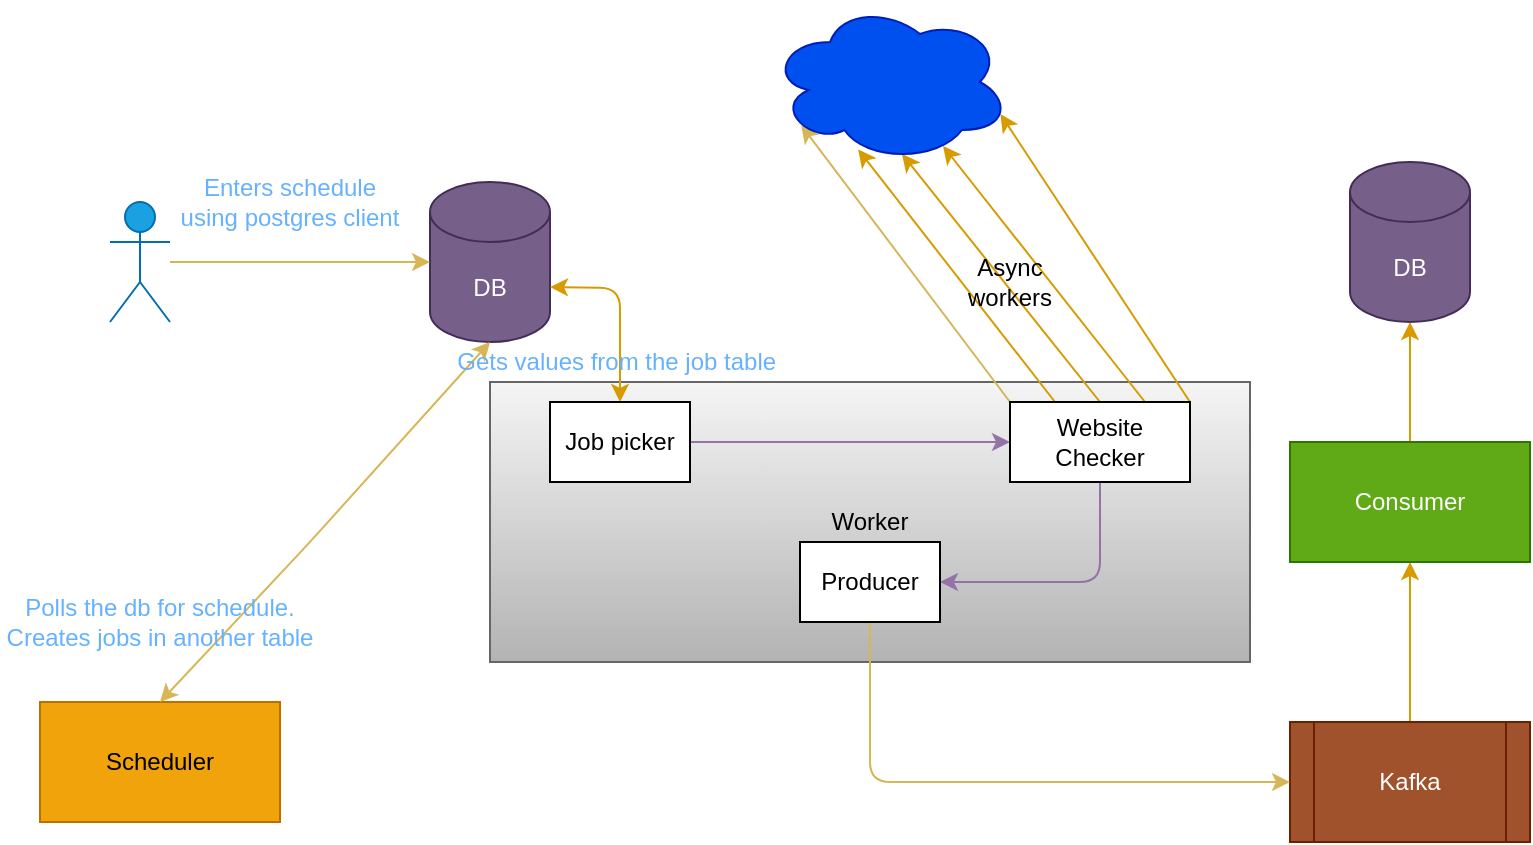 <mxfile>
    <diagram id="rMZlkcSPHWM655KKxeGV" name="Page-1">
        <mxGraphModel dx="770" dy="607" grid="1" gridSize="10" guides="1" tooltips="1" connect="1" arrows="1" fold="1" page="1" pageScale="1" pageWidth="850" pageHeight="1100" math="0" shadow="0">
            <root>
                <mxCell id="0"/>
                <mxCell id="1" parent="0"/>
                <mxCell id="2" value="DB" style="shape=cylinder3;whiteSpace=wrap;html=1;boundedLbl=1;backgroundOutline=1;size=15;fillColor=#76608a;strokeColor=#432D57;fontColor=#ffffff;" parent="1" vertex="1">
                    <mxGeometry x="240" y="160" width="60" height="80" as="geometry"/>
                </mxCell>
                <mxCell id="3" value="DB" style="shape=cylinder3;whiteSpace=wrap;html=1;boundedLbl=1;backgroundOutline=1;size=15;fillColor=#76608a;strokeColor=#432D57;fontColor=#ffffff;" parent="1" vertex="1">
                    <mxGeometry x="700" y="150" width="60" height="80" as="geometry"/>
                </mxCell>
                <mxCell id="6" style="edgeStyle=none;html=1;entryX=0;entryY=0.5;entryDx=0;entryDy=0;entryPerimeter=0;fillColor=#fff2cc;strokeColor=#d6b656;" parent="1" source="4" target="2" edge="1">
                    <mxGeometry relative="1" as="geometry">
                        <Array as="points"/>
                    </mxGeometry>
                </mxCell>
                <mxCell id="4" value="Actor" style="shape=umlActor;verticalLabelPosition=bottom;verticalAlign=top;html=1;outlineConnect=0;fillColor=#1ba1e2;strokeColor=#006EAF;fontColor=#ffffff;" parent="1" vertex="1">
                    <mxGeometry x="80" y="170" width="30" height="60" as="geometry"/>
                </mxCell>
                <mxCell id="7" value="&lt;font color=&quot;#66b2ff&quot;&gt;Enters schedule using postgres client&lt;/font&gt;" style="text;html=1;strokeColor=none;fillColor=none;align=center;verticalAlign=middle;whiteSpace=wrap;rounded=0;" parent="1" vertex="1">
                    <mxGeometry x="110" y="160" width="120" height="20" as="geometry"/>
                </mxCell>
                <mxCell id="52" style="edgeStyle=none;html=1;entryX=0.5;entryY=1;entryDx=0;entryDy=0;fillColor=#ffe6cc;strokeColor=#d79b00;" parent="1" source="9" target="51" edge="1">
                    <mxGeometry relative="1" as="geometry"/>
                </mxCell>
                <mxCell id="9" value="Kafka" style="shape=process;whiteSpace=wrap;html=1;backgroundOutline=1;fillColor=#a0522d;strokeColor=#6D1F00;fontColor=#ffffff;" parent="1" vertex="1">
                    <mxGeometry x="670" y="430" width="120" height="60" as="geometry"/>
                </mxCell>
                <mxCell id="10" value="Scheduler" style="rounded=0;whiteSpace=wrap;html=1;fillColor=#f0a30a;strokeColor=#BD7000;fontColor=#000000;" parent="1" vertex="1">
                    <mxGeometry x="45" y="420" width="120" height="60" as="geometry"/>
                </mxCell>
                <mxCell id="12" value="" style="endArrow=classic;startArrow=classic;html=1;exitX=0.5;exitY=0;exitDx=0;exitDy=0;entryX=0.5;entryY=1;entryDx=0;entryDy=0;entryPerimeter=0;fillColor=#fff2cc;strokeColor=#d6b656;" parent="1" source="10" target="2" edge="1">
                    <mxGeometry width="50" height="50" relative="1" as="geometry">
                        <mxPoint x="390" y="350" as="sourcePoint"/>
                        <mxPoint x="440" y="300" as="targetPoint"/>
                        <Array as="points">
                            <mxPoint x="180" y="340"/>
                        </Array>
                    </mxGeometry>
                </mxCell>
                <mxCell id="14" value="Worker" style="rounded=0;whiteSpace=wrap;html=1;fillColor=#f5f5f5;strokeColor=#666666;gradientColor=#b3b3b3;" parent="1" vertex="1">
                    <mxGeometry x="270" y="260" width="380" height="140" as="geometry"/>
                </mxCell>
                <mxCell id="15" value="&lt;span style=&quot;text-align: left&quot;&gt;&lt;font style=&quot;font-size: 12px&quot; color=&quot;#66b2ff&quot;&gt;Polls the db for schedule. Creates jobs in another table&lt;/font&gt;&lt;/span&gt;" style="text;html=1;strokeColor=none;fillColor=none;align=center;verticalAlign=middle;whiteSpace=wrap;rounded=0;" parent="1" vertex="1">
                    <mxGeometry x="25" y="370" width="160" height="20" as="geometry"/>
                </mxCell>
                <mxCell id="17" value="" style="endArrow=classic;startArrow=classic;html=1;entryX=1;entryY=0;entryDx=0;entryDy=52.5;entryPerimeter=0;exitX=0.5;exitY=0;exitDx=0;exitDy=0;fillColor=#ffe6cc;strokeColor=#d79b00;" parent="1" source="21" target="2" edge="1">
                    <mxGeometry width="50" height="50" relative="1" as="geometry">
                        <mxPoint x="360" y="310" as="sourcePoint"/>
                        <mxPoint x="410" y="260" as="targetPoint"/>
                        <Array as="points">
                            <mxPoint x="335" y="213"/>
                        </Array>
                    </mxGeometry>
                </mxCell>
                <mxCell id="18" value="&lt;font style=&quot;font-size: 12px&quot; color=&quot;#66b2ff&quot;&gt;Gets values from the job table&amp;nbsp;&lt;/font&gt;" style="text;html=1;strokeColor=none;fillColor=none;align=center;verticalAlign=middle;whiteSpace=wrap;rounded=0;" parent="1" vertex="1">
                    <mxGeometry x="250" y="240" width="170" height="20" as="geometry"/>
                </mxCell>
                <mxCell id="47" style="edgeStyle=none;html=1;exitX=1;exitY=0.5;exitDx=0;exitDy=0;fillColor=#e1d5e7;strokeColor=#9673a6;" parent="1" source="21" target="22" edge="1">
                    <mxGeometry relative="1" as="geometry"/>
                </mxCell>
                <mxCell id="21" value="Job picker" style="rounded=0;whiteSpace=wrap;html=1;" parent="1" vertex="1">
                    <mxGeometry x="300" y="270" width="70" height="40" as="geometry"/>
                </mxCell>
                <mxCell id="26" style="edgeStyle=none;html=1;exitX=0.25;exitY=0;exitDx=0;exitDy=0;entryX=0.367;entryY=0.921;entryDx=0;entryDy=0;entryPerimeter=0;fillColor=#ffe6cc;strokeColor=#d79b00;" parent="1" source="22" target="24" edge="1">
                    <mxGeometry relative="1" as="geometry"/>
                </mxCell>
                <mxCell id="27" style="edgeStyle=none;html=1;exitX=0.5;exitY=0;exitDx=0;exitDy=0;entryX=0.55;entryY=0.95;entryDx=0;entryDy=0;entryPerimeter=0;fillColor=#ffe6cc;strokeColor=#d79b00;" parent="1" source="22" target="24" edge="1">
                    <mxGeometry relative="1" as="geometry">
                        <mxPoint x="460" y="140" as="targetPoint"/>
                    </mxGeometry>
                </mxCell>
                <mxCell id="28" style="edgeStyle=none;html=1;exitX=0.75;exitY=0;exitDx=0;exitDy=0;entryX=0.721;entryY=0.9;entryDx=0;entryDy=0;entryPerimeter=0;fillColor=#ffe6cc;strokeColor=#d79b00;" parent="1" source="22" target="24" edge="1">
                    <mxGeometry relative="1" as="geometry">
                        <mxPoint x="470" y="140" as="targetPoint"/>
                    </mxGeometry>
                </mxCell>
                <mxCell id="29" style="edgeStyle=none;html=1;exitX=1;exitY=0;exitDx=0;exitDy=0;entryX=0.96;entryY=0.7;entryDx=0;entryDy=0;entryPerimeter=0;fillColor=#ffe6cc;strokeColor=#d79b00;" parent="1" source="22" target="24" edge="1">
                    <mxGeometry relative="1" as="geometry"/>
                </mxCell>
                <mxCell id="30" style="edgeStyle=none;html=1;exitX=0;exitY=0;exitDx=0;exitDy=0;entryX=0.13;entryY=0.77;entryDx=0;entryDy=0;entryPerimeter=0;fillColor=#fff2cc;strokeColor=#d6b656;" parent="1" source="22" target="24" edge="1">
                    <mxGeometry relative="1" as="geometry"/>
                </mxCell>
                <mxCell id="49" style="edgeStyle=none;html=1;entryX=1;entryY=0.5;entryDx=0;entryDy=0;fillColor=#e1d5e7;strokeColor=#9673a6;" parent="1" source="22" target="36" edge="1">
                    <mxGeometry relative="1" as="geometry">
                        <Array as="points">
                            <mxPoint x="575" y="360"/>
                        </Array>
                    </mxGeometry>
                </mxCell>
                <mxCell id="22" value="Website Checker" style="rounded=0;whiteSpace=wrap;html=1;" parent="1" vertex="1">
                    <mxGeometry x="530" y="270" width="90" height="40" as="geometry"/>
                </mxCell>
                <mxCell id="24" value="" style="ellipse;shape=cloud;whiteSpace=wrap;html=1;fillColor=#0050ef;strokeColor=#001DBC;fontColor=#ffffff;" parent="1" vertex="1">
                    <mxGeometry x="410" y="70" width="120" height="80" as="geometry"/>
                </mxCell>
                <mxCell id="31" value="Async workers" style="text;html=1;strokeColor=none;fillColor=none;align=center;verticalAlign=middle;whiteSpace=wrap;rounded=0;" parent="1" vertex="1">
                    <mxGeometry x="495" y="200" width="70" height="20" as="geometry"/>
                </mxCell>
                <mxCell id="50" style="edgeStyle=none;html=1;entryX=0;entryY=0.5;entryDx=0;entryDy=0;fillColor=#fff2cc;strokeColor=#d6b656;" parent="1" source="36" target="9" edge="1">
                    <mxGeometry relative="1" as="geometry">
                        <Array as="points">
                            <mxPoint x="460" y="460"/>
                        </Array>
                    </mxGeometry>
                </mxCell>
                <mxCell id="36" value="Producer" style="rounded=0;whiteSpace=wrap;html=1;" parent="1" vertex="1">
                    <mxGeometry x="425" y="340" width="70" height="40" as="geometry"/>
                </mxCell>
                <mxCell id="53" style="edgeStyle=none;html=1;entryX=0.5;entryY=1;entryDx=0;entryDy=0;entryPerimeter=0;fillColor=#ffe6cc;strokeColor=#d79b00;" parent="1" source="51" target="3" edge="1">
                    <mxGeometry relative="1" as="geometry"/>
                </mxCell>
                <mxCell id="51" value="Consumer" style="rounded=0;whiteSpace=wrap;html=1;fillColor=#60a917;strokeColor=#2D7600;fontColor=#ffffff;" parent="1" vertex="1">
                    <mxGeometry x="670" y="290" width="120" height="60" as="geometry"/>
                </mxCell>
            </root>
        </mxGraphModel>
    </diagram>
</mxfile>